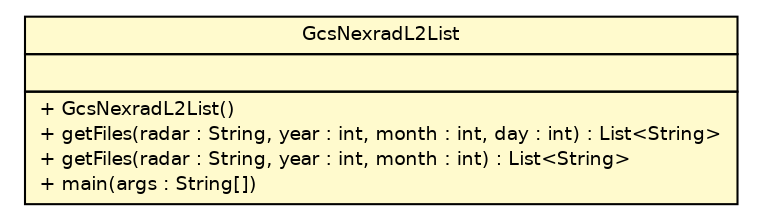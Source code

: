 #!/usr/local/bin/dot
#
# Class diagram 
# Generated by UMLGraph version R5_6-24-gf6e263 (http://www.umlgraph.org/)
#

digraph G {
	edge [fontname="Helvetica",fontsize=10,labelfontname="Helvetica",labelfontsize=10];
	node [fontname="Helvetica",fontsize=10,shape=plaintext];
	nodesep=0.25;
	ranksep=0.5;
	// com.google.cloud.public_datasets.nexrad2.GcsNexradL2List
	c330 [label=<<table title="com.google.cloud.public_datasets.nexrad2.GcsNexradL2List" border="0" cellborder="1" cellspacing="0" cellpadding="2" port="p" bgcolor="lemonChiffon" href="./GcsNexradL2List.html">
		<tr><td><table border="0" cellspacing="0" cellpadding="1">
<tr><td align="center" balign="center"> GcsNexradL2List </td></tr>
		</table></td></tr>
		<tr><td><table border="0" cellspacing="0" cellpadding="1">
<tr><td align="left" balign="left">  </td></tr>
		</table></td></tr>
		<tr><td><table border="0" cellspacing="0" cellpadding="1">
<tr><td align="left" balign="left"> + GcsNexradL2List() </td></tr>
<tr><td align="left" balign="left"> + getFiles(radar : String, year : int, month : int, day : int) : List&lt;String&gt; </td></tr>
<tr><td align="left" balign="left"> + getFiles(radar : String, year : int, month : int) : List&lt;String&gt; </td></tr>
<tr><td align="left" balign="left"> + main(args : String[]) </td></tr>
		</table></td></tr>
		</table>>, URL="./GcsNexradL2List.html", fontname="Helvetica", fontcolor="black", fontsize=9.0];
}

